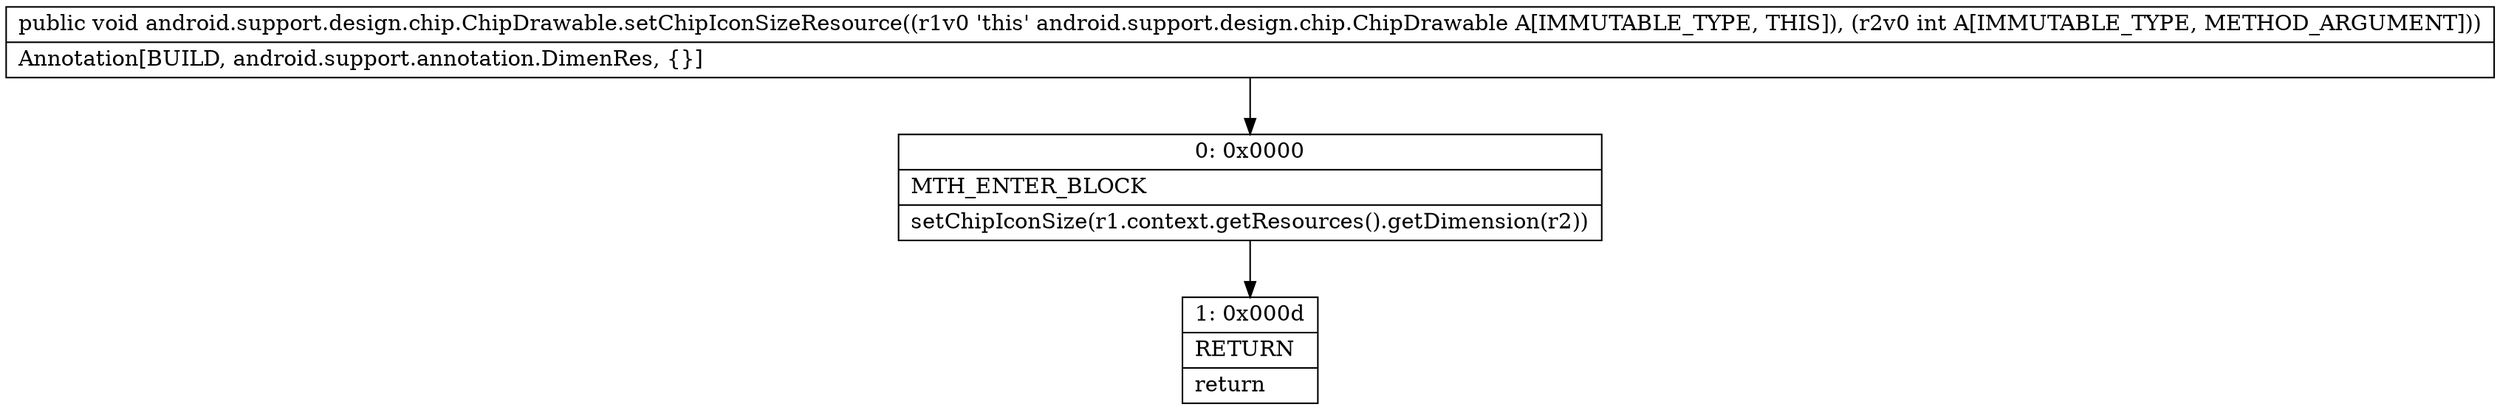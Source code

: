 digraph "CFG forandroid.support.design.chip.ChipDrawable.setChipIconSizeResource(I)V" {
Node_0 [shape=record,label="{0\:\ 0x0000|MTH_ENTER_BLOCK\l|setChipIconSize(r1.context.getResources().getDimension(r2))\l}"];
Node_1 [shape=record,label="{1\:\ 0x000d|RETURN\l|return\l}"];
MethodNode[shape=record,label="{public void android.support.design.chip.ChipDrawable.setChipIconSizeResource((r1v0 'this' android.support.design.chip.ChipDrawable A[IMMUTABLE_TYPE, THIS]), (r2v0 int A[IMMUTABLE_TYPE, METHOD_ARGUMENT]))  | Annotation[BUILD, android.support.annotation.DimenRes, \{\}]\l}"];
MethodNode -> Node_0;
Node_0 -> Node_1;
}

